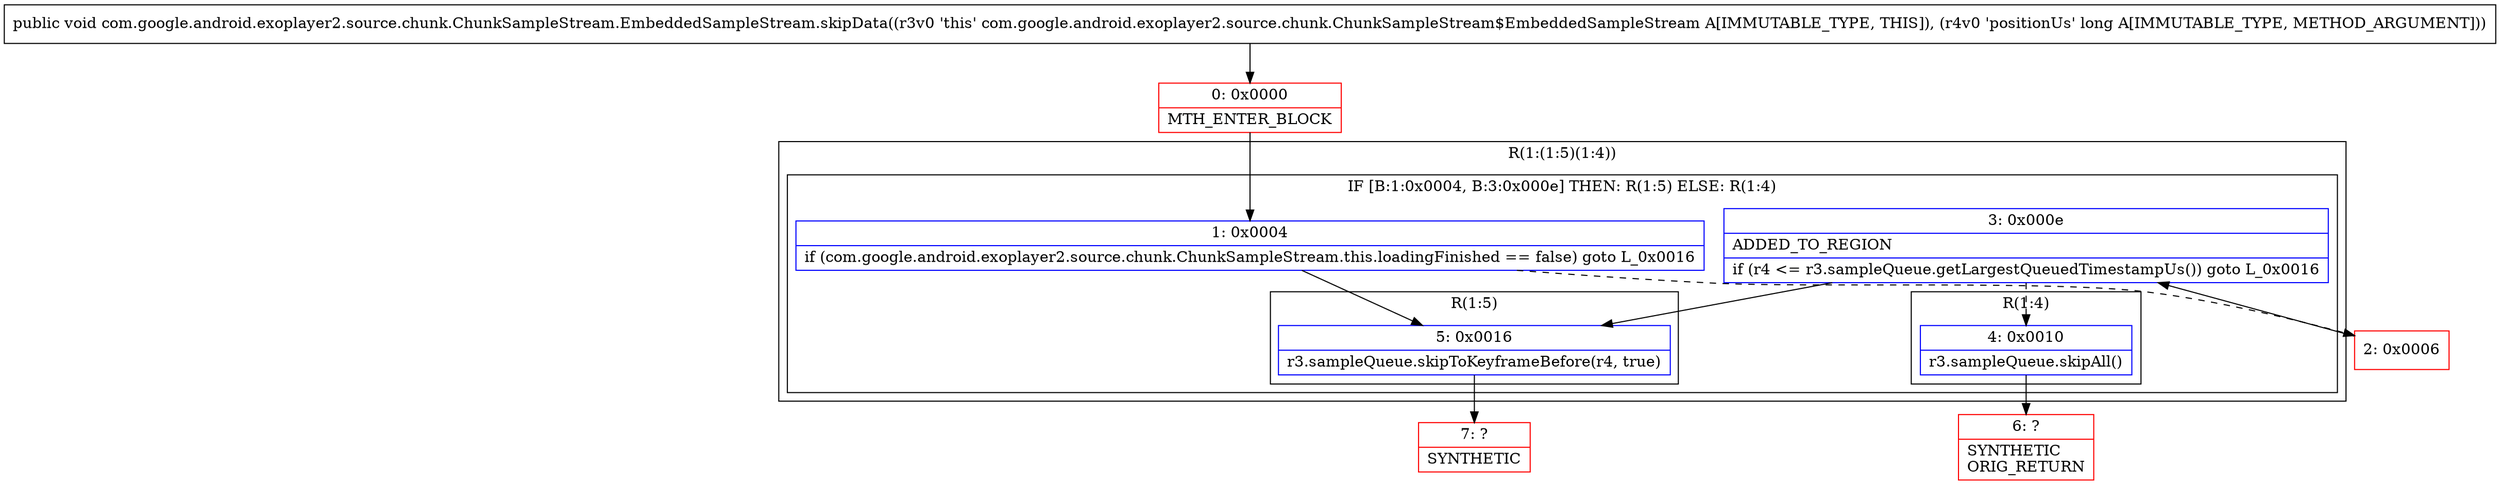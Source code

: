 digraph "CFG forcom.google.android.exoplayer2.source.chunk.ChunkSampleStream.EmbeddedSampleStream.skipData(J)V" {
subgraph cluster_Region_52530795 {
label = "R(1:(1:5)(1:4))";
node [shape=record,color=blue];
subgraph cluster_IfRegion_851754444 {
label = "IF [B:1:0x0004, B:3:0x000e] THEN: R(1:5) ELSE: R(1:4)";
node [shape=record,color=blue];
Node_1 [shape=record,label="{1\:\ 0x0004|if (com.google.android.exoplayer2.source.chunk.ChunkSampleStream.this.loadingFinished == false) goto L_0x0016\l}"];
Node_3 [shape=record,label="{3\:\ 0x000e|ADDED_TO_REGION\l|if (r4 \<= r3.sampleQueue.getLargestQueuedTimestampUs()) goto L_0x0016\l}"];
subgraph cluster_Region_1635722798 {
label = "R(1:5)";
node [shape=record,color=blue];
Node_5 [shape=record,label="{5\:\ 0x0016|r3.sampleQueue.skipToKeyframeBefore(r4, true)\l}"];
}
subgraph cluster_Region_1823229220 {
label = "R(1:4)";
node [shape=record,color=blue];
Node_4 [shape=record,label="{4\:\ 0x0010|r3.sampleQueue.skipAll()\l}"];
}
}
}
Node_0 [shape=record,color=red,label="{0\:\ 0x0000|MTH_ENTER_BLOCK\l}"];
Node_2 [shape=record,color=red,label="{2\:\ 0x0006}"];
Node_6 [shape=record,color=red,label="{6\:\ ?|SYNTHETIC\lORIG_RETURN\l}"];
Node_7 [shape=record,color=red,label="{7\:\ ?|SYNTHETIC\l}"];
MethodNode[shape=record,label="{public void com.google.android.exoplayer2.source.chunk.ChunkSampleStream.EmbeddedSampleStream.skipData((r3v0 'this' com.google.android.exoplayer2.source.chunk.ChunkSampleStream$EmbeddedSampleStream A[IMMUTABLE_TYPE, THIS]), (r4v0 'positionUs' long A[IMMUTABLE_TYPE, METHOD_ARGUMENT])) }"];
MethodNode -> Node_0;
Node_1 -> Node_2[style=dashed];
Node_1 -> Node_5;
Node_3 -> Node_4[style=dashed];
Node_3 -> Node_5;
Node_5 -> Node_7;
Node_4 -> Node_6;
Node_0 -> Node_1;
Node_2 -> Node_3;
}

